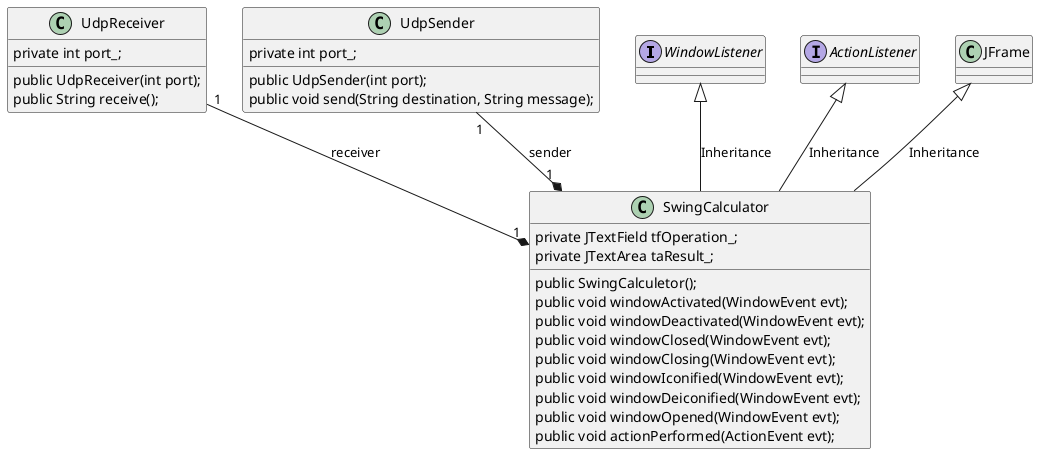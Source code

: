 @startuml

interface WindowListener {
}

interface ActionListener{
}

class JFrame {
}

class SwingCalculator {
    private JTextField tfOperation_;
    private JTextArea taResult_;

    public SwingCalculetor();
    public void windowActivated(WindowEvent evt);
    public void windowDeactivated(WindowEvent evt);
    public void windowClosed(WindowEvent evt);
    public void windowClosing(WindowEvent evt);
    public void windowIconified(WindowEvent evt);
    public void windowDeiconified(WindowEvent evt);
    public void windowOpened(WindowEvent evt);
    public void actionPerformed(ActionEvent evt);
} 

class UdpSender {
    private int port_;

    public UdpSender(int port);
    public void send(String destination, String message);
}

class UdpReceiver {
    private int port_;

    public UdpReceiver(int port);
    public String receive();
}

SwingCalculator "1" *-up- "1" UdpSender: sender
SwingCalculator "1" *-up- "1" UdpReceiver: receiver
JFrame <|-down- SwingCalculator: Inheritance
WindowListener <|-down- SwingCalculator: Inheritance
ActionListener <|-down- SwingCalculator: Inheritance

@enduml